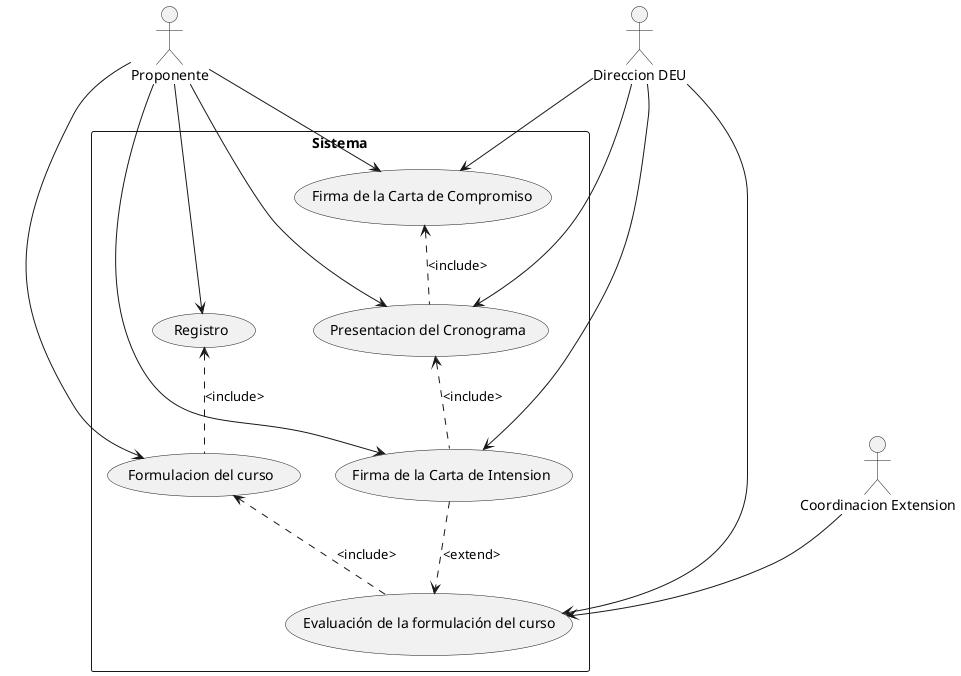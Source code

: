 @startuml


rectangle Sistema{
usecase "Registro" as UC1
usecase "Formulacion del curso" as UC2
usecase "Evaluación de la formulación del curso" as UC3
usecase "Firma de la Carta de Intension" as UC4
usecase "Presentacion del Cronograma" as UC5
usecase "Firma de la Carta de Compromiso" as UC6


}

:Proponente: --> UC1
:Proponente: --> UC2
:Direccion DEU: --> UC3
:Coordinacion Extension: --> UC3
:Proponente: --> UC4
:Direccion DEU: --> UC4
:Proponente: --> UC5
:Direccion DEU: --> UC5
:Proponente: --> UC6
:Direccion DEU: --> UC6

UC1 <.. UC2 : <include>
UC2 <.. UC3 : <include>
UC4 ..> UC3 : <extend>
UC5 <.. UC4 : <include>
UC6 <.. UC5 : <include>
@enduml